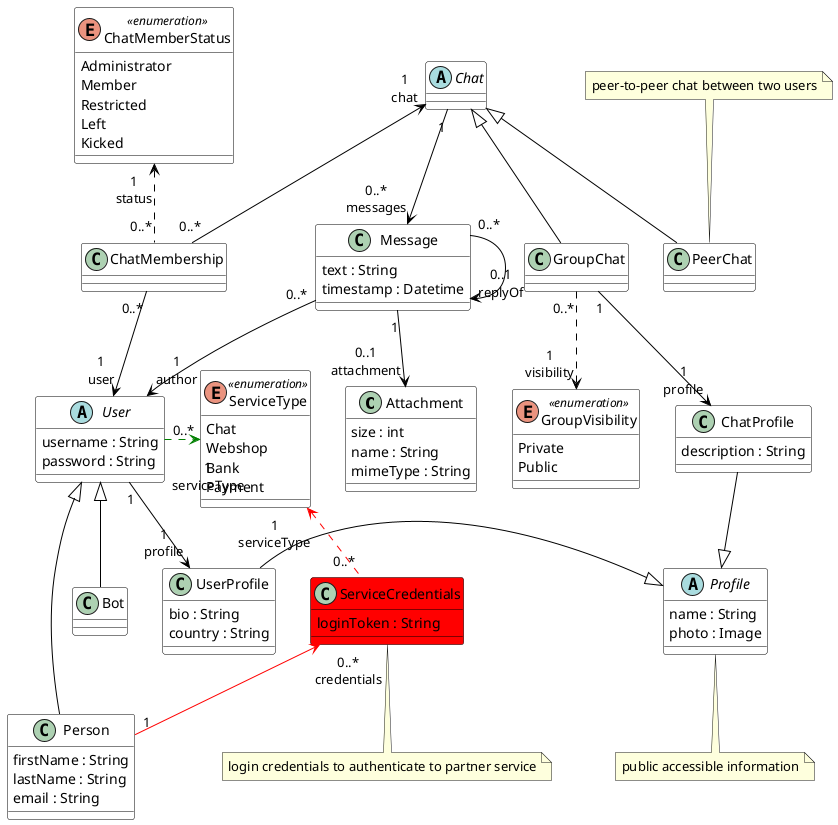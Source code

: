 @startuml chat-domain

skinparam class {
    BorderColor black
    BackgroundColor white
    ArrowColor black
}

' classes in alphabetical order
class Attachment {
    size : int
    name : String
    mimeType : String
}

abstract class Chat

class ChatMembership

enum ChatMemberStatus <<enumeration>> {
    Administrator
    Member
    Restricted
    Left
    Kicked
}

class ChatProfile {
    description : String
}

class GroupChat

enum GroupVisibility <<enumeration>> {
    Private
    Public
}

class Message {
    text : String
    timestamp : Datetime
}

class Person {
    firstName : String
    lastName : String
    email : String
}

class PeerChat

abstract class Profile {
    name : String
    photo : Image
}

class ServiceCredentials #red {
    loginToken : String
}

enum ServiceType <<enumeration>> {
    Chat
    Webshop
    Bank
    Payment
}

abstract class User {
    username : String
    password : String
}

class UserProfile {
    bio : String
    country : String
}

' Inheritance
'' Profile
Profile <|-up- ChatProfile
Profile <|-left- UserProfile
'' Chat inheritance
Chat <|-- PeerChat
Chat <|-- GroupChat

'' Person inheritance
User <|-- Person
User <|-- Bot

' Relations
'' to Chat
ChatMembership "0..*" --> "1\nuser" User
ChatMembership "0..*" -up-> "1\nchat" Chat

'' to Message
Message "0..*" --> "1\nauthor" User
Chat "1" --> "0..*\nmessages" Message
Message "1" --> "0..1\nattachment" Attachment
Message "0..*" --> "0..1\nreplyOf" Message

'' with Enumerations
ServiceCredentials "0..*" .up.> "1\nserviceType" ServiceType #red
User "0..*" .> "1\nserviceType" ServiceType #green
ChatMembership "0..*" .up.> "1\nstatus" ChatMemberStatus
GroupChat "0..*" ..> "1\nvisibility" GroupVisibility

'' Misc
Person "1" -up-> "0..*\ncredentials" ServiceCredentials #red
User "1" --> "1\nprofile" UserProfile
GroupChat "1" --> "1\nprofile" ChatProfile

note bottom of Profile: public accessible information
note bottom of ServiceCredentials: login credentials to authenticate to partner service
note top of PeerChat: peer-to-peer chat between two users
@enduml
